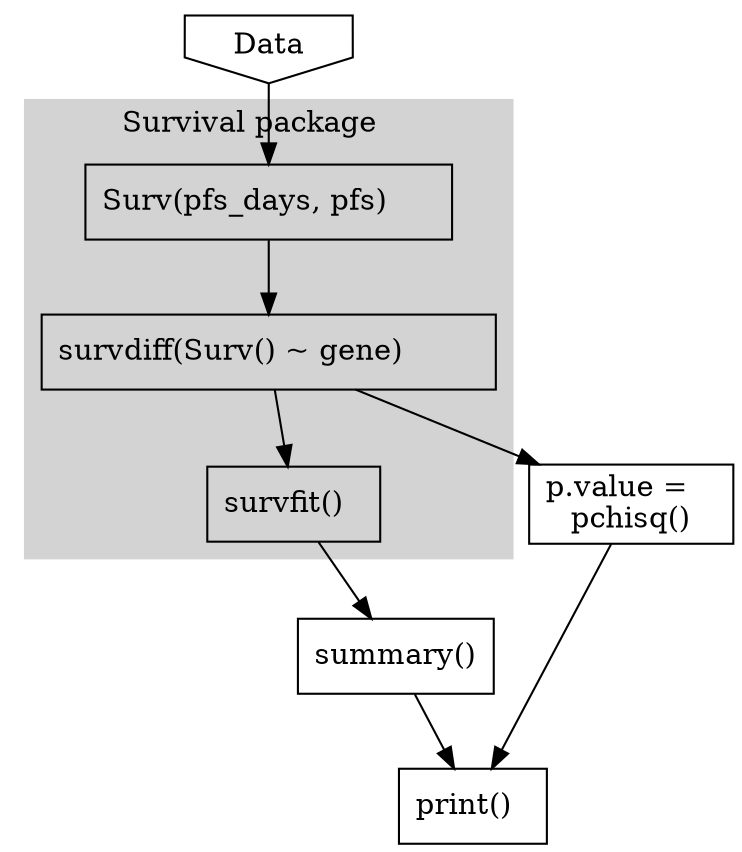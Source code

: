 digraph SURV_SIMPL_workflow {
	Data [group = g1; shape = invhouse, label = "Data"];
	surv [shape = box; label = "Surv(pfs_days, pfs)     "];
	survdif [shape = box; label = "survdiff(Surv() ~ gene)        "];
	pchisq [shape = box; label = "p.value =   \npchisq()"];
	survfit [shape = box; label = "survfit()  "];
	summary [shape = box; label = "summary()"];
	print [shape = box; label = "print()  "];
	Data -> surv
	subgraph cluster_1 {
	 style = filled;
	 color = lightgrey;
	 label = "Survival package    ";
	 node [style = filled, color = white];
	 surv -> survdif -> survfit;
	}
	survdif -> pchisq -> print;
	survfit -> summary -> print;
}
